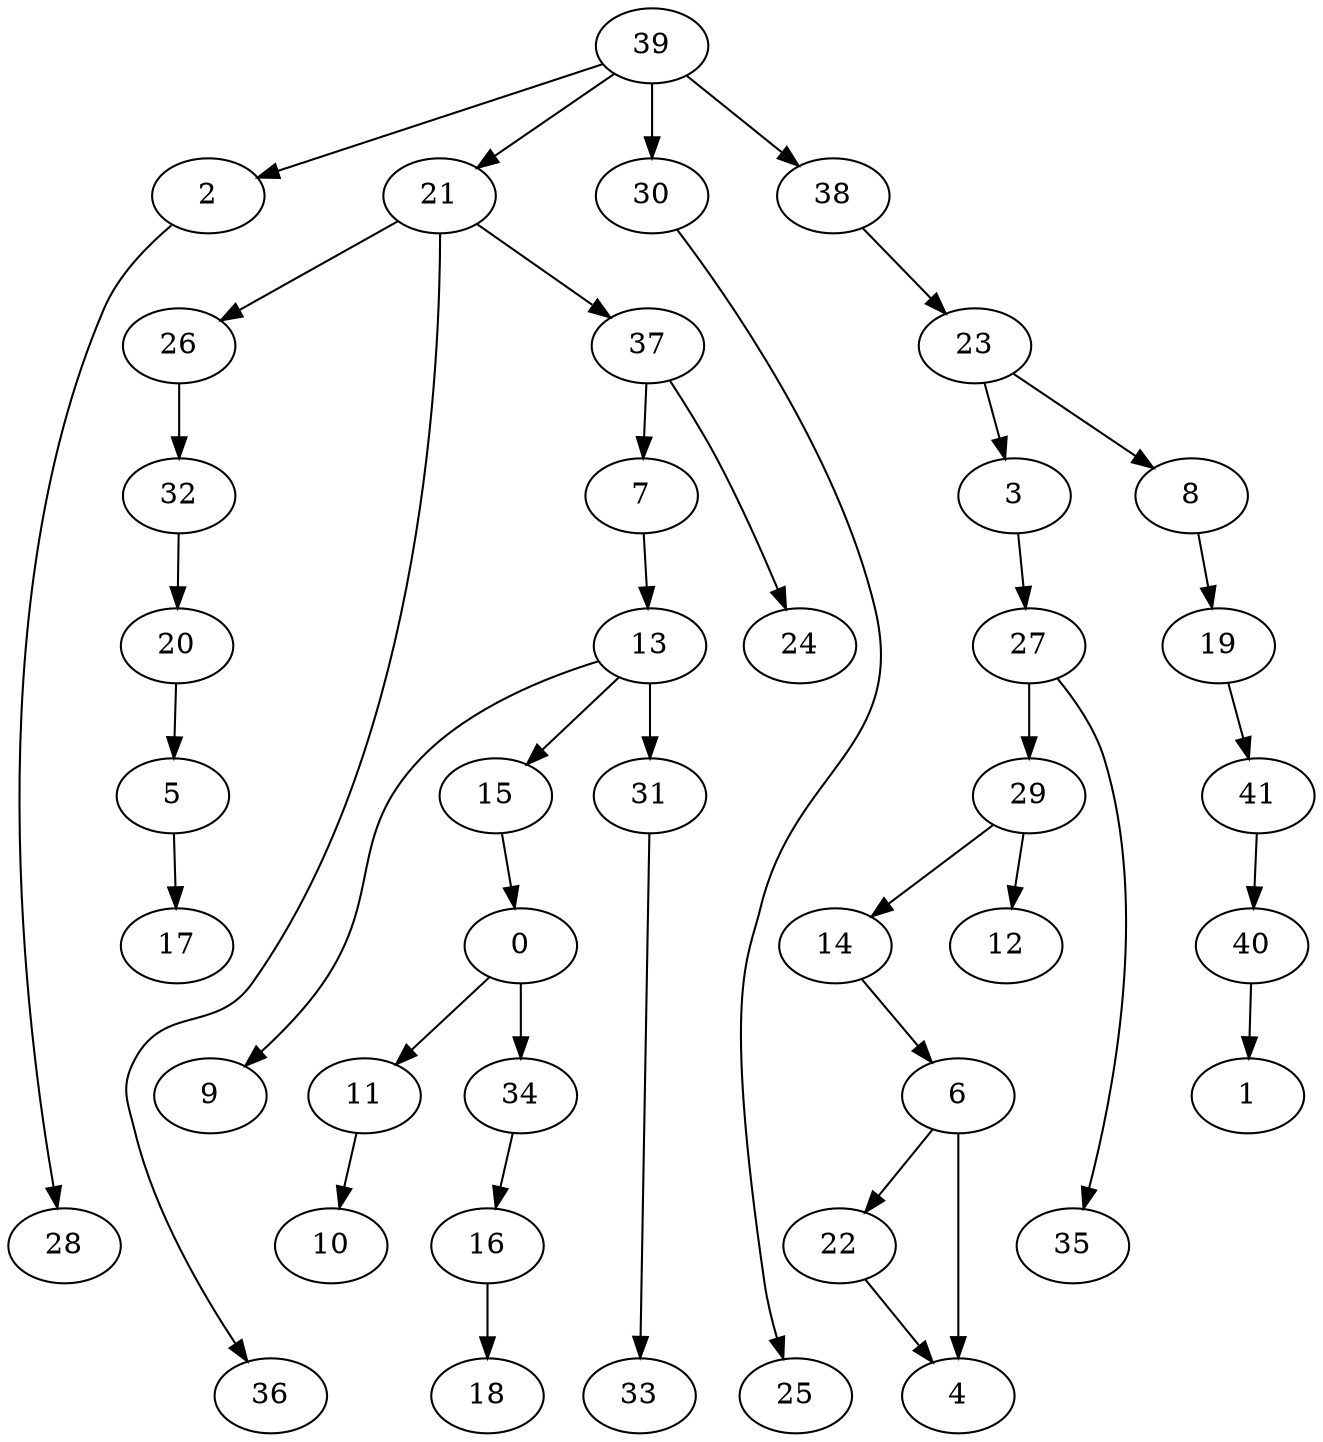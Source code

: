 digraph G {
    0;
    11;
    34;
    10;
    16;
    18;
    2;
    28;
    3;
    27;
    29;
    35;
    14;
    12;
    5;
    17;
    6;
    22;
    4;
    7;
    13;
    9;
    15;
    31;
    33;
    8;
    19;
    41;
    40;
    1;
    20;
    21;
    26;
    36;
    37;
    32;
    24;
    23;
    30;
    25;
    38;
    39;
    0 -> 11 [weight=0];
    0 -> 34 [weight=1];
    11 -> 10 [weight=0];
    34 -> 16 [weight=0];
    16 -> 18 [weight=2];
    2 -> 28 [weight=0];
    3 -> 27 [weight=0];
    27 -> 29 [weight=1];
    27 -> 35 [weight=0];
    29 -> 14 [weight=0];
    29 -> 12 [weight=0];
    14 -> 6 [weight=0];
    5 -> 17 [weight=0];
    6 -> 22 [weight=0];
    6 -> 4 [weight=1];
    22 -> 4 [weight=0];
    7 -> 13 [weight=0];
    13 -> 9 [weight=0];
    13 -> 15 [weight=0];
    13 -> 31 [weight=1];
    15 -> 0 [weight=0];
    31 -> 33 [weight=0];
    8 -> 19 [weight=0];
    19 -> 41 [weight=0];
    41 -> 40 [weight=0];
    40 -> 1 [weight=0];
    20 -> 5 [weight=0];
    21 -> 26 [weight=0];
    21 -> 36 [weight=0];
    21 -> 37 [weight=0];
    26 -> 32 [weight=0];
    37 -> 7 [weight=0];
    37 -> 24 [weight=0];
    32 -> 20 [weight=0];
    23 -> 3 [weight=0];
    23 -> 8 [weight=0];
    30 -> 25 [weight=0];
    38 -> 23 [weight=0];
    39 -> 2 [weight=0];
    39 -> 21 [weight=0];
    39 -> 30 [weight=1];
    39 -> 38 [weight=0];
}
